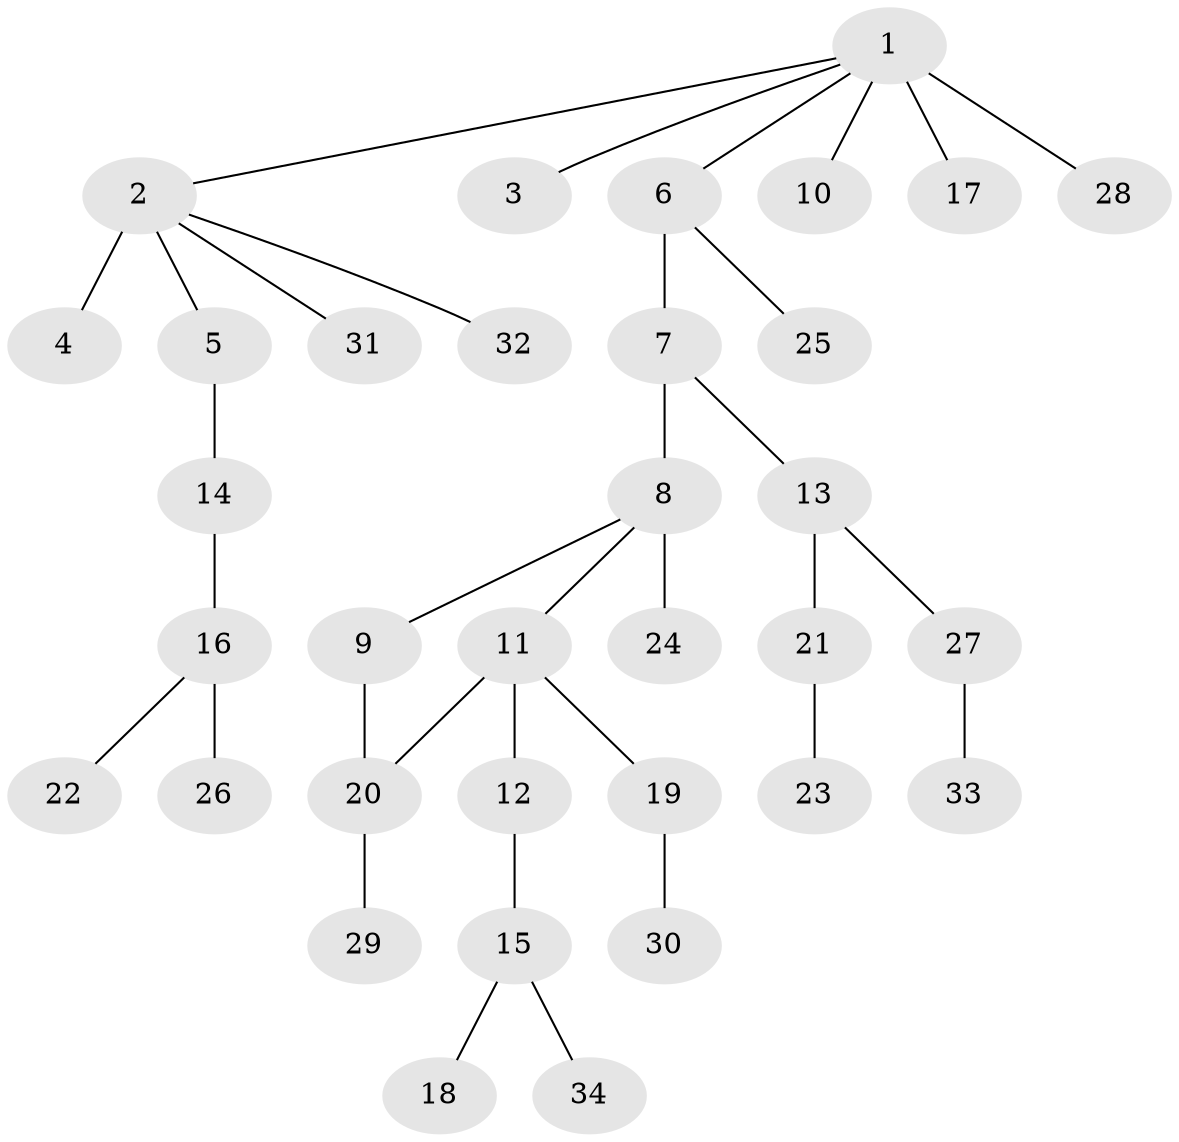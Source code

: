 // original degree distribution, {6: 0.03614457831325301, 4: 0.08433734939759036, 2: 0.20481927710843373, 5: 0.03614457831325301, 3: 0.10843373493975904, 1: 0.5301204819277109}
// Generated by graph-tools (version 1.1) at 2025/48/03/04/25 22:48:48]
// undirected, 34 vertices, 34 edges
graph export_dot {
  node [color=gray90,style=filled];
  1;
  2;
  3;
  4;
  5;
  6;
  7;
  8;
  9;
  10;
  11;
  12;
  13;
  14;
  15;
  16;
  17;
  18;
  19;
  20;
  21;
  22;
  23;
  24;
  25;
  26;
  27;
  28;
  29;
  30;
  31;
  32;
  33;
  34;
  1 -- 2 [weight=1.0];
  1 -- 3 [weight=1.0];
  1 -- 6 [weight=1.0];
  1 -- 10 [weight=1.0];
  1 -- 17 [weight=1.0];
  1 -- 28 [weight=3.0];
  2 -- 4 [weight=4.0];
  2 -- 5 [weight=1.0];
  2 -- 31 [weight=1.0];
  2 -- 32 [weight=1.0];
  5 -- 14 [weight=2.0];
  6 -- 7 [weight=1.0];
  6 -- 25 [weight=1.0];
  7 -- 8 [weight=1.0];
  7 -- 13 [weight=1.0];
  8 -- 9 [weight=1.0];
  8 -- 11 [weight=1.0];
  8 -- 24 [weight=2.0];
  9 -- 20 [weight=1.0];
  11 -- 12 [weight=3.0];
  11 -- 19 [weight=1.0];
  11 -- 20 [weight=1.0];
  12 -- 15 [weight=1.0];
  13 -- 21 [weight=3.0];
  13 -- 27 [weight=1.0];
  14 -- 16 [weight=1.0];
  15 -- 18 [weight=1.0];
  15 -- 34 [weight=1.0];
  16 -- 22 [weight=1.0];
  16 -- 26 [weight=1.0];
  19 -- 30 [weight=1.0];
  20 -- 29 [weight=1.0];
  21 -- 23 [weight=1.0];
  27 -- 33 [weight=1.0];
}
